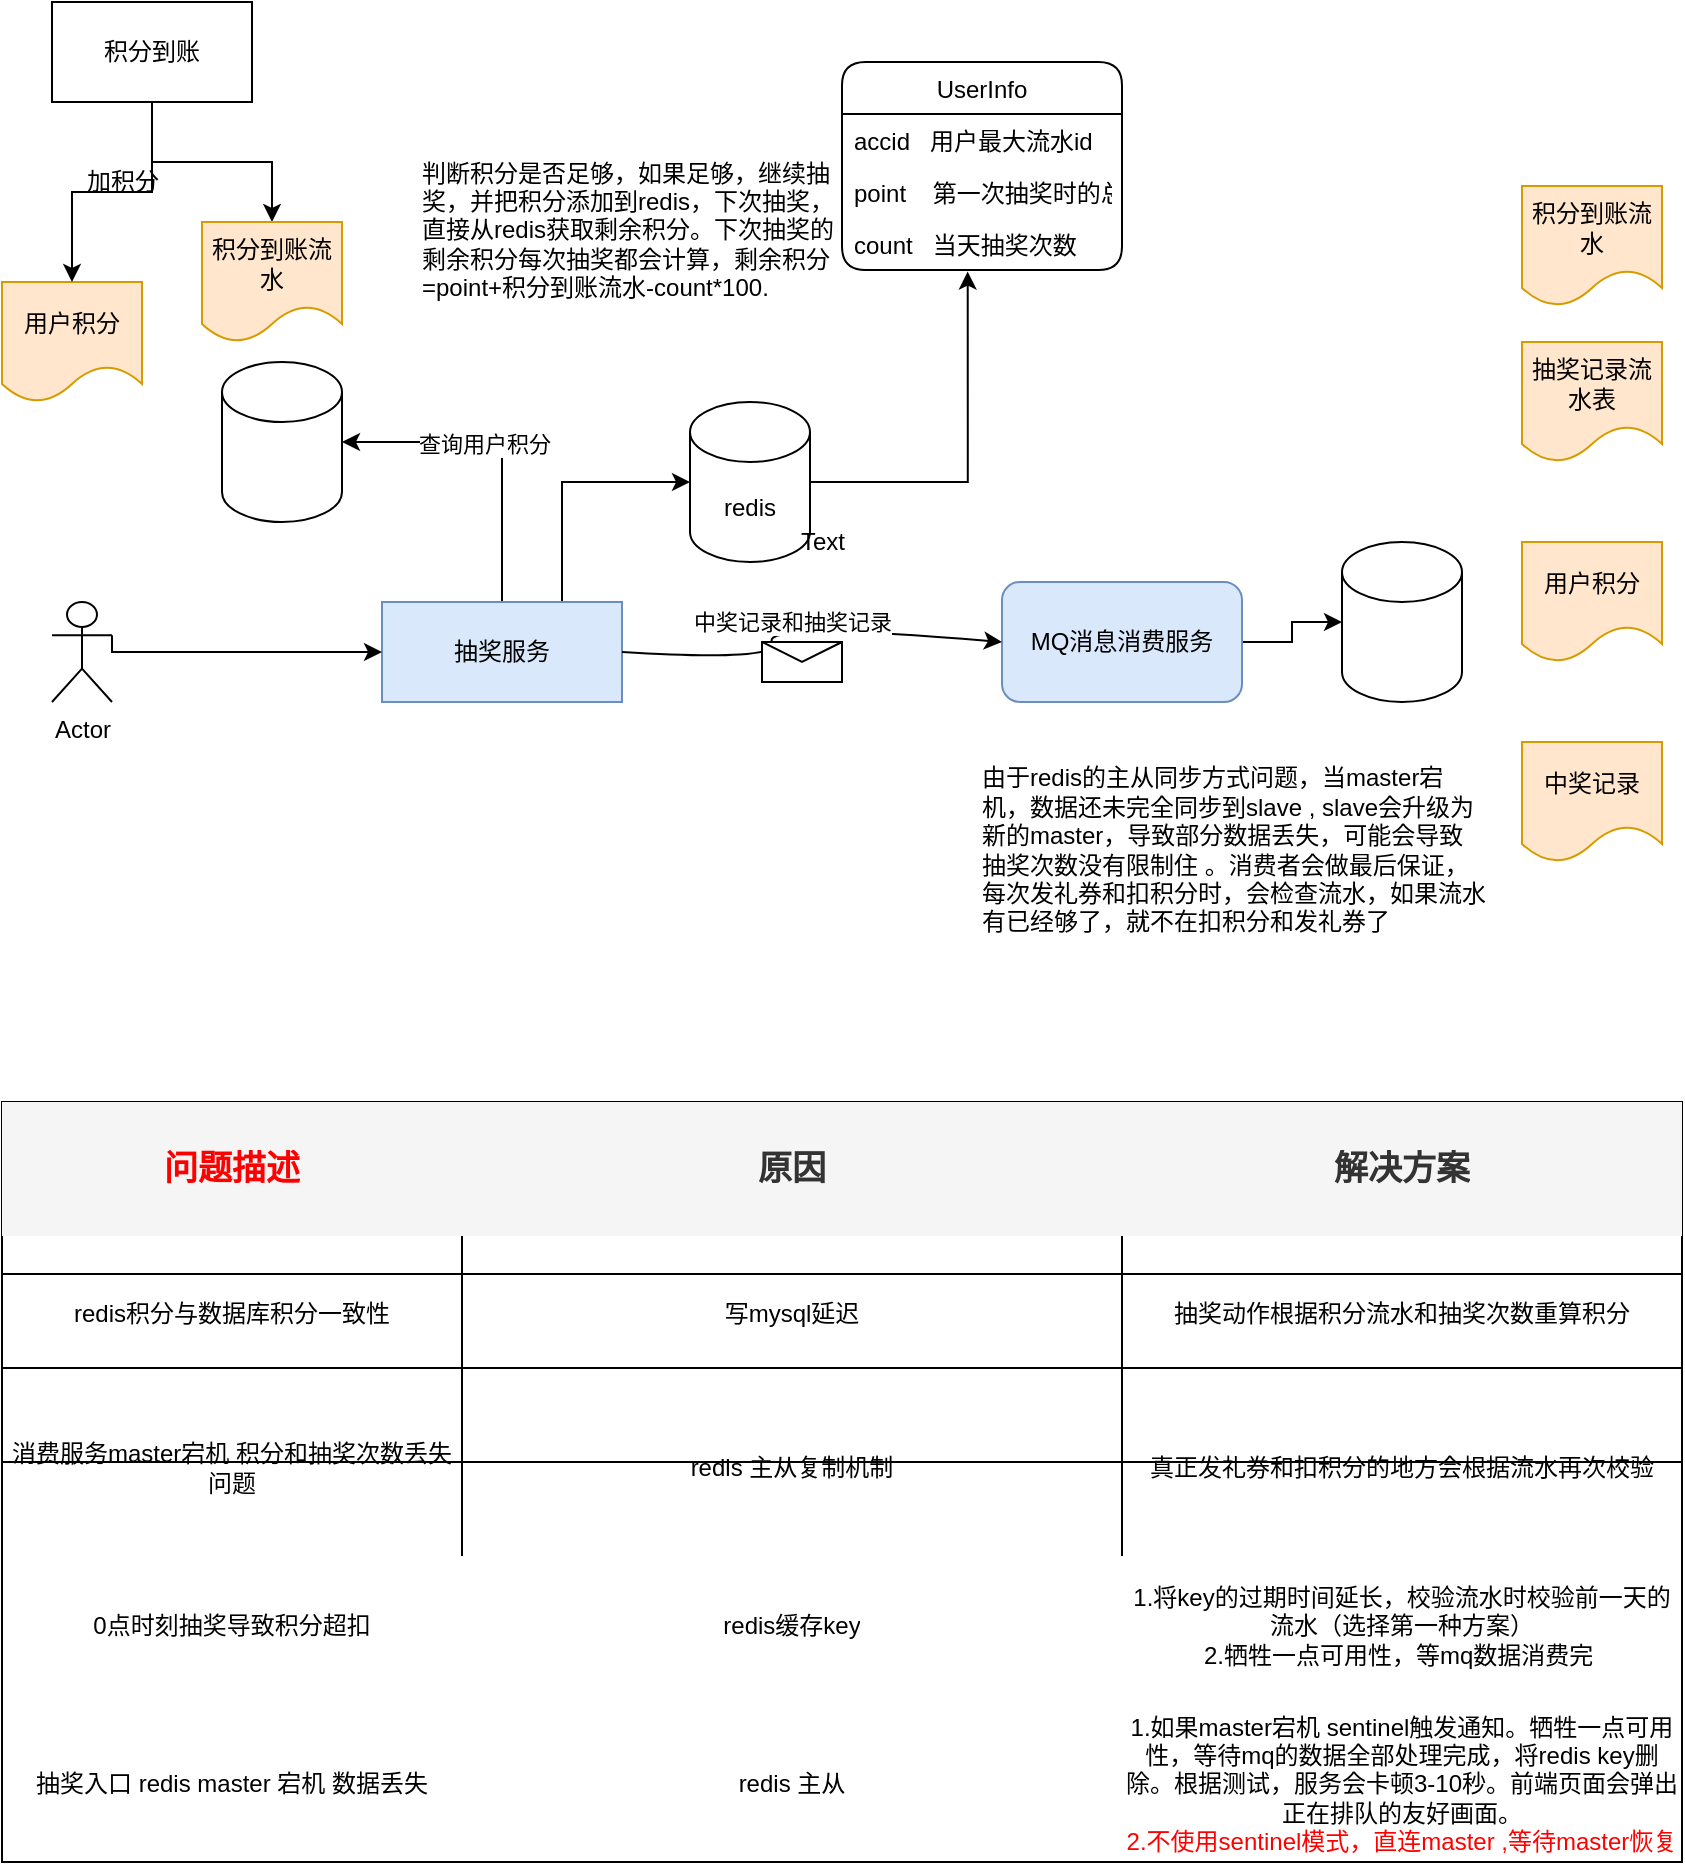 <mxfile version="14.8.1" type="github">
  <diagram id="Ow_PxB39bdyT6ah7yO31" name="第 1 页">
    <mxGraphModel dx="1102" dy="1751" grid="1" gridSize="10" guides="1" tooltips="1" connect="1" arrows="1" fold="1" page="1" pageScale="1" pageWidth="827" pageHeight="1169" math="0" shadow="0">
      <root>
        <mxCell id="0" />
        <mxCell id="1" parent="0" />
        <mxCell id="cSj56Bkl-ythe_LLcU9s-19" style="edgeStyle=orthogonalEdgeStyle;rounded=0;orthogonalLoop=1;jettySize=auto;html=1;exitX=0.5;exitY=0;exitDx=0;exitDy=0;entryX=1;entryY=0.5;entryDx=0;entryDy=0;entryPerimeter=0;" parent="1" source="cSj56Bkl-ythe_LLcU9s-1" target="cSj56Bkl-ythe_LLcU9s-17" edge="1">
          <mxGeometry relative="1" as="geometry" />
        </mxCell>
        <mxCell id="cSj56Bkl-ythe_LLcU9s-21" value="查询用户积分" style="edgeLabel;html=1;align=center;verticalAlign=middle;resizable=0;points=[];" parent="cSj56Bkl-ythe_LLcU9s-19" vertex="1" connectable="0">
          <mxGeometry x="0.113" y="1" relative="1" as="geometry">
            <mxPoint as="offset" />
          </mxGeometry>
        </mxCell>
        <mxCell id="cSj56Bkl-ythe_LLcU9s-29" style="edgeStyle=orthogonalEdgeStyle;rounded=0;orthogonalLoop=1;jettySize=auto;html=1;entryX=0;entryY=0.5;entryDx=0;entryDy=0;entryPerimeter=0;exitX=0.75;exitY=0;exitDx=0;exitDy=0;" parent="1" source="cSj56Bkl-ythe_LLcU9s-1" target="cSj56Bkl-ythe_LLcU9s-27" edge="1">
          <mxGeometry relative="1" as="geometry" />
        </mxCell>
        <mxCell id="cSj56Bkl-ythe_LLcU9s-1" value="抽奖服务" style="rounded=0;whiteSpace=wrap;html=1;fillColor=#dae8fc;strokeColor=#6c8ebf;" parent="1" vertex="1">
          <mxGeometry x="230" y="200" width="120" height="50" as="geometry" />
        </mxCell>
        <mxCell id="cSj56Bkl-ythe_LLcU9s-12" style="edgeStyle=orthogonalEdgeStyle;rounded=0;orthogonalLoop=1;jettySize=auto;html=1;exitX=1;exitY=0.5;exitDx=0;exitDy=0;entryX=0;entryY=0.5;entryDx=0;entryDy=0;entryPerimeter=0;" parent="1" source="cSj56Bkl-ythe_LLcU9s-2" target="cSj56Bkl-ythe_LLcU9s-7" edge="1">
          <mxGeometry relative="1" as="geometry" />
        </mxCell>
        <mxCell id="cSj56Bkl-ythe_LLcU9s-2" value="MQ消息消费服务" style="rounded=1;whiteSpace=wrap;html=1;fillColor=#dae8fc;strokeColor=#6c8ebf;" parent="1" vertex="1">
          <mxGeometry x="540" y="190" width="120" height="60" as="geometry" />
        </mxCell>
        <mxCell id="cSj56Bkl-ythe_LLcU9s-4" value="" style="curved=1;endArrow=classic;html=1;rounded=0;exitX=1;exitY=0.5;exitDx=0;exitDy=0;entryX=0;entryY=0.5;entryDx=0;entryDy=0;" parent="1" source="cSj56Bkl-ythe_LLcU9s-1" target="cSj56Bkl-ythe_LLcU9s-2" edge="1">
          <mxGeometry width="50" height="50" relative="1" as="geometry">
            <mxPoint x="390" y="310" as="sourcePoint" />
            <mxPoint x="440" y="260" as="targetPoint" />
            <Array as="points">
              <mxPoint x="430" y="230" />
              <mxPoint x="420" y="210" />
            </Array>
          </mxGeometry>
        </mxCell>
        <mxCell id="cSj56Bkl-ythe_LLcU9s-5" value="中奖记录和抽奖记录" style="edgeLabel;html=1;align=center;verticalAlign=middle;resizable=0;points=[];" parent="cSj56Bkl-ythe_LLcU9s-4" vertex="1" connectable="0">
          <mxGeometry x="0.055" y="1" relative="1" as="geometry">
            <mxPoint as="offset" />
          </mxGeometry>
        </mxCell>
        <mxCell id="cSj56Bkl-ythe_LLcU9s-7" value="" style="shape=cylinder3;whiteSpace=wrap;html=1;boundedLbl=1;backgroundOutline=1;size=15;" parent="1" vertex="1">
          <mxGeometry x="710" y="170" width="60" height="80" as="geometry" />
        </mxCell>
        <mxCell id="cSj56Bkl-ythe_LLcU9s-8" value="抽奖记录流水表" style="shape=document;whiteSpace=wrap;html=1;boundedLbl=1;fillColor=#ffe6cc;strokeColor=#d79b00;" parent="1" vertex="1">
          <mxGeometry x="800" y="70" width="70" height="60" as="geometry" />
        </mxCell>
        <mxCell id="cSj56Bkl-ythe_LLcU9s-9" value="用户积分" style="shape=document;whiteSpace=wrap;html=1;boundedLbl=1;fillColor=#ffe6cc;strokeColor=#d79b00;" parent="1" vertex="1">
          <mxGeometry x="800" y="170" width="70" height="60" as="geometry" />
        </mxCell>
        <mxCell id="cSj56Bkl-ythe_LLcU9s-10" value="中奖记录" style="shape=document;whiteSpace=wrap;html=1;boundedLbl=1;fillColor=#ffe6cc;strokeColor=#d79b00;" parent="1" vertex="1">
          <mxGeometry x="800" y="270" width="70" height="60" as="geometry" />
        </mxCell>
        <mxCell id="cSj56Bkl-ythe_LLcU9s-14" value="" style="shape=message;html=1;whiteSpace=wrap;html=1;outlineConnect=0;" parent="1" vertex="1">
          <mxGeometry x="420" y="220" width="40" height="20" as="geometry" />
        </mxCell>
        <mxCell id="cSj56Bkl-ythe_LLcU9s-18" style="edgeStyle=orthogonalEdgeStyle;rounded=0;orthogonalLoop=1;jettySize=auto;html=1;exitX=1;exitY=0.333;exitDx=0;exitDy=0;exitPerimeter=0;entryX=0;entryY=0.5;entryDx=0;entryDy=0;" parent="1" source="cSj56Bkl-ythe_LLcU9s-16" target="cSj56Bkl-ythe_LLcU9s-1" edge="1">
          <mxGeometry relative="1" as="geometry">
            <Array as="points">
              <mxPoint x="95" y="225" />
            </Array>
          </mxGeometry>
        </mxCell>
        <mxCell id="cSj56Bkl-ythe_LLcU9s-16" value="Actor" style="shape=umlActor;verticalLabelPosition=bottom;verticalAlign=top;html=1;outlineConnect=0;" parent="1" vertex="1">
          <mxGeometry x="65" y="200" width="30" height="50" as="geometry" />
        </mxCell>
        <mxCell id="cSj56Bkl-ythe_LLcU9s-17" value="" style="shape=cylinder3;whiteSpace=wrap;html=1;boundedLbl=1;backgroundOutline=1;size=15;" parent="1" vertex="1">
          <mxGeometry x="150" y="80" width="60" height="80" as="geometry" />
        </mxCell>
        <mxCell id="cSj56Bkl-ythe_LLcU9s-34" style="edgeStyle=orthogonalEdgeStyle;rounded=0;orthogonalLoop=1;jettySize=auto;html=1;exitX=1;exitY=0.5;exitDx=0;exitDy=0;exitPerimeter=0;entryX=0.449;entryY=1.031;entryDx=0;entryDy=0;entryPerimeter=0;" parent="1" source="cSj56Bkl-ythe_LLcU9s-27" target="cSj56Bkl-ythe_LLcU9s-33" edge="1">
          <mxGeometry relative="1" as="geometry" />
        </mxCell>
        <mxCell id="cSj56Bkl-ythe_LLcU9s-27" value="redis" style="shape=cylinder3;whiteSpace=wrap;html=1;boundedLbl=1;backgroundOutline=1;size=15;rounded=1;glass=0;" parent="1" vertex="1">
          <mxGeometry x="384" y="100" width="60" height="80" as="geometry" />
        </mxCell>
        <mxCell id="cSj56Bkl-ythe_LLcU9s-30" value="UserInfo" style="swimlane;fontStyle=0;childLayout=stackLayout;horizontal=1;startSize=26;fillColor=none;horizontalStack=0;resizeParent=1;resizeParentMax=0;resizeLast=0;collapsible=1;marginBottom=0;rounded=1;glass=0;" parent="1" vertex="1">
          <mxGeometry x="460" y="-70" width="140" height="104" as="geometry" />
        </mxCell>
        <mxCell id="cSj56Bkl-ythe_LLcU9s-31" value="accid   用户最大流水id" style="text;strokeColor=none;fillColor=none;align=left;verticalAlign=top;spacingLeft=4;spacingRight=4;overflow=hidden;rotatable=0;points=[[0,0.5],[1,0.5]];portConstraint=eastwest;rounded=1;glass=0;" parent="cSj56Bkl-ythe_LLcU9s-30" vertex="1">
          <mxGeometry y="26" width="140" height="26" as="geometry" />
        </mxCell>
        <mxCell id="cSj56Bkl-ythe_LLcU9s-32" value="point    第一次抽奖时的总积分" style="text;strokeColor=none;fillColor=none;align=left;verticalAlign=top;spacingLeft=4;spacingRight=4;overflow=hidden;rotatable=0;points=[[0,0.5],[1,0.5]];portConstraint=eastwest;rounded=1;glass=0;" parent="cSj56Bkl-ythe_LLcU9s-30" vertex="1">
          <mxGeometry y="52" width="140" height="26" as="geometry" />
        </mxCell>
        <mxCell id="cSj56Bkl-ythe_LLcU9s-33" value="count   当天抽奖次数&#xa;" style="text;strokeColor=none;fillColor=none;align=left;verticalAlign=top;spacingLeft=4;spacingRight=4;overflow=hidden;rotatable=0;points=[[0,0.5],[1,0.5]];portConstraint=eastwest;rounded=1;glass=0;" parent="cSj56Bkl-ythe_LLcU9s-30" vertex="1">
          <mxGeometry y="78" width="140" height="26" as="geometry" />
        </mxCell>
        <mxCell id="cSj56Bkl-ythe_LLcU9s-35" value="用户积分" style="shape=document;whiteSpace=wrap;html=1;boundedLbl=1;fillColor=#ffe6cc;strokeColor=#d79b00;" parent="1" vertex="1">
          <mxGeometry x="40" y="40" width="70" height="60" as="geometry" />
        </mxCell>
        <mxCell id="cSj56Bkl-ythe_LLcU9s-36" value="判断积分是否足够，如果足够，继续抽奖，并把积分添加到redis，下次抽奖，直接从redis获取剩余积分。下次抽奖的剩余积分每次抽奖都会计算，剩余积分=point+积分到账流水-count*100." style="text;strokeColor=none;fillColor=none;align=left;verticalAlign=middle;rounded=0;glass=0;spacing=0;spacingTop=-2;html=1;whiteSpace=wrap;" parent="1" vertex="1">
          <mxGeometry x="250" y="-40" width="204" height="110" as="geometry" />
        </mxCell>
        <mxCell id="cSj56Bkl-ythe_LLcU9s-37" value="由于redis的主从同步方式问题，当master宕机，数据还未完全同步到slave , slave会升级为新的master，导致部分数据丢失，可能会导致抽奖次数没有限制住 。消费者会做最后保证，每次发礼券和扣积分时，会检查流水，如果流水有已经够了，就不在扣积分和发礼券了" style="text;strokeColor=none;fillColor=none;align=left;verticalAlign=middle;rounded=0;glass=0;spacing=0;spacingTop=-2;html=1;whiteSpace=wrap;" parent="1" vertex="1">
          <mxGeometry x="530" y="270" width="250" height="110" as="geometry" />
        </mxCell>
        <mxCell id="cSj56Bkl-ythe_LLcU9s-39" style="edgeStyle=orthogonalEdgeStyle;rounded=0;orthogonalLoop=1;jettySize=auto;html=1;entryX=0.5;entryY=0;entryDx=0;entryDy=0;" parent="1" source="cSj56Bkl-ythe_LLcU9s-38" target="cSj56Bkl-ythe_LLcU9s-35" edge="1">
          <mxGeometry relative="1" as="geometry" />
        </mxCell>
        <mxCell id="cSj56Bkl-ythe_LLcU9s-46" style="edgeStyle=orthogonalEdgeStyle;rounded=0;orthogonalLoop=1;jettySize=auto;html=1;exitX=0.5;exitY=1;exitDx=0;exitDy=0;" parent="1" source="cSj56Bkl-ythe_LLcU9s-38" target="cSj56Bkl-ythe_LLcU9s-45" edge="1">
          <mxGeometry relative="1" as="geometry" />
        </mxCell>
        <mxCell id="cSj56Bkl-ythe_LLcU9s-38" value="积分到账" style="rounded=0;whiteSpace=wrap;html=1;glass=0;" parent="1" vertex="1">
          <mxGeometry x="65" y="-100" width="100" height="50" as="geometry" />
        </mxCell>
        <mxCell id="cSj56Bkl-ythe_LLcU9s-40" value="加积分" style="text;html=1;align=center;verticalAlign=middle;resizable=0;points=[];autosize=1;strokeColor=none;fillColor=none;" parent="1" vertex="1">
          <mxGeometry x="75" y="-20" width="50" height="20" as="geometry" />
        </mxCell>
        <mxCell id="cSj56Bkl-ythe_LLcU9s-45" value="积分到账流水" style="shape=document;whiteSpace=wrap;html=1;boundedLbl=1;fillColor=#ffe6cc;strokeColor=#d79b00;" parent="1" vertex="1">
          <mxGeometry x="140" y="10" width="70" height="60" as="geometry" />
        </mxCell>
        <mxCell id="cSj56Bkl-ythe_LLcU9s-47" value="积分到账流水" style="shape=document;whiteSpace=wrap;html=1;boundedLbl=1;fillColor=#ffe6cc;strokeColor=#d79b00;" parent="1" vertex="1">
          <mxGeometry x="800" y="-8" width="70" height="60" as="geometry" />
        </mxCell>
        <mxCell id="cSj56Bkl-ythe_LLcU9s-48" value="Text" style="text;html=1;resizable=0;autosize=1;align=center;verticalAlign=middle;points=[];fillColor=none;strokeColor=none;rounded=0;glass=0;" parent="1" vertex="1">
          <mxGeometry x="430" y="160" width="40" height="20" as="geometry" />
        </mxCell>
        <mxCell id="z2LM5bqwZendBcAixlz2-2" value="" style="shape=table;html=1;whiteSpace=wrap;startSize=0;container=1;collapsible=0;childLayout=tableLayout;rowLines=1;fixedRows=0;swimlaneLine=1;fontSize=15;" parent="1" vertex="1">
          <mxGeometry x="40" y="450" width="840" height="380" as="geometry" />
        </mxCell>
        <mxCell id="z2LM5bqwZendBcAixlz2-3" value="" style="shape=tableRow;horizontal=0;startSize=0;swimlaneHead=0;swimlaneBody=0;top=0;left=0;bottom=0;right=0;collapsible=0;dropTarget=0;fillColor=none;points=[[0,0.5],[1,0.5]];portConstraint=eastwest;" parent="z2LM5bqwZendBcAixlz2-2" vertex="1">
          <mxGeometry width="840" height="67" as="geometry" />
        </mxCell>
        <mxCell id="z2LM5bqwZendBcAixlz2-4" value="问题描述" style="shape=partialRectangle;html=1;whiteSpace=wrap;connectable=0;fillColor=#f5f5f5;top=0;left=0;bottom=0;right=0;overflow=hidden;fontColor=#FF0000;strokeColor=#000000;fontStyle=1;fontSize=17;" parent="z2LM5bqwZendBcAixlz2-3" vertex="1">
          <mxGeometry width="230" height="67" as="geometry">
            <mxRectangle width="230" height="40" as="alternateBounds" />
          </mxGeometry>
        </mxCell>
        <mxCell id="z2LM5bqwZendBcAixlz2-5" value="原因" style="shape=partialRectangle;html=1;whiteSpace=wrap;connectable=0;fillColor=#f5f5f5;top=0;left=0;bottom=0;right=0;overflow=hidden;fontColor=#333333;strokeColor=#000000;fontStyle=1;fontSize=17;" parent="z2LM5bqwZendBcAixlz2-3" vertex="1">
          <mxGeometry x="230" width="330" height="67" as="geometry">
            <mxRectangle width="330" height="40" as="alternateBounds" />
          </mxGeometry>
        </mxCell>
        <mxCell id="z2LM5bqwZendBcAixlz2-6" value="解决方案" style="shape=partialRectangle;html=1;whiteSpace=wrap;connectable=0;fillColor=#f5f5f5;top=0;left=0;bottom=0;right=0;overflow=hidden;fontColor=#333333;strokeColor=#000000;fontStyle=1;fontSize=17;" parent="z2LM5bqwZendBcAixlz2-3" vertex="1">
          <mxGeometry x="560" width="280" height="67" as="geometry">
            <mxRectangle width="280" height="40" as="alternateBounds" />
          </mxGeometry>
        </mxCell>
        <mxCell id="z2LM5bqwZendBcAixlz2-7" value="" style="shape=tableRow;horizontal=0;startSize=0;swimlaneHead=0;swimlaneBody=0;top=0;left=0;bottom=0;right=0;collapsible=0;dropTarget=0;fillColor=none;points=[[0,0.5],[1,0.5]];portConstraint=eastwest;" parent="z2LM5bqwZendBcAixlz2-2" vertex="1">
          <mxGeometry y="67" width="840" height="77" as="geometry" />
        </mxCell>
        <mxCell id="z2LM5bqwZendBcAixlz2-8" value="redis积分与数据库积分一致性" style="shape=partialRectangle;html=1;whiteSpace=wrap;connectable=0;fillColor=none;top=0;left=0;bottom=0;right=0;overflow=hidden;" parent="z2LM5bqwZendBcAixlz2-7" vertex="1">
          <mxGeometry width="230" height="77" as="geometry">
            <mxRectangle width="230" height="46" as="alternateBounds" />
          </mxGeometry>
        </mxCell>
        <mxCell id="z2LM5bqwZendBcAixlz2-9" value="写mysql延迟" style="shape=partialRectangle;html=1;whiteSpace=wrap;connectable=0;fillColor=none;top=0;left=0;bottom=0;right=0;overflow=hidden;" parent="z2LM5bqwZendBcAixlz2-7" vertex="1">
          <mxGeometry x="230" width="330" height="77" as="geometry">
            <mxRectangle width="330" height="46" as="alternateBounds" />
          </mxGeometry>
        </mxCell>
        <mxCell id="z2LM5bqwZendBcAixlz2-10" value="抽奖动作根据积分流水和抽奖次数重算积分" style="shape=partialRectangle;html=1;whiteSpace=wrap;connectable=0;fillColor=none;top=0;left=0;bottom=0;right=0;overflow=hidden;" parent="z2LM5bqwZendBcAixlz2-7" vertex="1">
          <mxGeometry x="560" width="280" height="77" as="geometry">
            <mxRectangle width="280" height="46" as="alternateBounds" />
          </mxGeometry>
        </mxCell>
        <mxCell id="z2LM5bqwZendBcAixlz2-11" value="" style="shape=tableRow;horizontal=0;startSize=0;swimlaneHead=0;swimlaneBody=0;top=0;left=0;bottom=0;right=0;collapsible=0;dropTarget=0;fillColor=none;points=[[0,0.5],[1,0.5]];portConstraint=eastwest;" parent="z2LM5bqwZendBcAixlz2-2" vertex="1">
          <mxGeometry y="144" width="840" height="77" as="geometry" />
        </mxCell>
        <mxCell id="z2LM5bqwZendBcAixlz2-12" value="消费服务master宕机 积分和抽奖次数丢失问题" style="shape=partialRectangle;html=1;whiteSpace=wrap;connectable=0;fillColor=none;top=0;left=0;bottom=0;right=0;overflow=hidden;" parent="z2LM5bqwZendBcAixlz2-11" vertex="1">
          <mxGeometry width="230" height="77" as="geometry">
            <mxRectangle width="230" height="47" as="alternateBounds" />
          </mxGeometry>
        </mxCell>
        <mxCell id="z2LM5bqwZendBcAixlz2-13" value="redis 主从复制机制" style="shape=partialRectangle;html=1;whiteSpace=wrap;connectable=0;fillColor=none;top=0;left=0;bottom=0;right=0;overflow=hidden;" parent="z2LM5bqwZendBcAixlz2-11" vertex="1">
          <mxGeometry x="230" width="330" height="77" as="geometry">
            <mxRectangle width="330" height="47" as="alternateBounds" />
          </mxGeometry>
        </mxCell>
        <mxCell id="z2LM5bqwZendBcAixlz2-14" value="真正发礼券和扣积分的地方会根据流水再次校验" style="shape=partialRectangle;html=1;whiteSpace=wrap;connectable=0;fillColor=none;top=0;left=0;bottom=0;right=0;overflow=hidden;pointerEvents=1;" parent="z2LM5bqwZendBcAixlz2-11" vertex="1">
          <mxGeometry x="560" width="280" height="77" as="geometry">
            <mxRectangle width="280" height="47" as="alternateBounds" />
          </mxGeometry>
        </mxCell>
        <mxCell id="z2LM5bqwZendBcAixlz2-18" style="shape=tableRow;horizontal=0;startSize=0;swimlaneHead=0;swimlaneBody=0;top=0;left=0;bottom=0;right=0;collapsible=0;dropTarget=0;fillColor=none;points=[[0,0.5],[1,0.5]];portConstraint=eastwest;" parent="z2LM5bqwZendBcAixlz2-2" vertex="1">
          <mxGeometry y="221" width="840" height="81" as="geometry" />
        </mxCell>
        <mxCell id="z2LM5bqwZendBcAixlz2-19" value="0点时刻抽奖导致积分超扣" style="shape=partialRectangle;html=1;whiteSpace=wrap;connectable=0;fillColor=none;top=0;left=0;bottom=0;right=0;overflow=hidden;" parent="z2LM5bqwZendBcAixlz2-18" vertex="1">
          <mxGeometry width="230" height="81" as="geometry">
            <mxRectangle width="230" height="47" as="alternateBounds" />
          </mxGeometry>
        </mxCell>
        <mxCell id="z2LM5bqwZendBcAixlz2-20" value="redis缓存key" style="shape=partialRectangle;html=1;whiteSpace=wrap;connectable=0;fillColor=none;top=0;left=0;bottom=0;right=0;overflow=hidden;" parent="z2LM5bqwZendBcAixlz2-18" vertex="1">
          <mxGeometry x="230" width="330" height="81" as="geometry">
            <mxRectangle width="330" height="47" as="alternateBounds" />
          </mxGeometry>
        </mxCell>
        <mxCell id="z2LM5bqwZendBcAixlz2-21" value="1.将key的过期时间延长，校验流水时校验前一天的流水（选择第一种方案）&lt;br&gt;2.牺牲一点可用性，等mq数据消费完&amp;nbsp;" style="shape=partialRectangle;html=1;whiteSpace=wrap;connectable=0;fillColor=none;top=0;left=0;bottom=0;right=0;overflow=hidden;pointerEvents=1;" parent="z2LM5bqwZendBcAixlz2-18" vertex="1">
          <mxGeometry x="560" width="280" height="81" as="geometry">
            <mxRectangle width="280" height="47" as="alternateBounds" />
          </mxGeometry>
        </mxCell>
        <mxCell id="z2LM5bqwZendBcAixlz2-22" style="shape=tableRow;horizontal=0;startSize=0;swimlaneHead=0;swimlaneBody=0;top=0;left=0;bottom=0;right=0;collapsible=0;dropTarget=0;fillColor=none;points=[[0,0.5],[1,0.5]];portConstraint=eastwest;" parent="z2LM5bqwZendBcAixlz2-2" vertex="1">
          <mxGeometry y="302" width="840" height="78" as="geometry" />
        </mxCell>
        <mxCell id="z2LM5bqwZendBcAixlz2-23" value="抽奖入口 redis master 宕机 数据丢失" style="shape=partialRectangle;html=1;whiteSpace=wrap;connectable=0;fillColor=none;top=0;left=0;bottom=0;right=0;overflow=hidden;" parent="z2LM5bqwZendBcAixlz2-22" vertex="1">
          <mxGeometry width="230" height="78" as="geometry">
            <mxRectangle width="230" height="47" as="alternateBounds" />
          </mxGeometry>
        </mxCell>
        <mxCell id="z2LM5bqwZendBcAixlz2-24" value="redis 主从" style="shape=partialRectangle;html=1;whiteSpace=wrap;connectable=0;fillColor=none;top=0;left=0;bottom=0;right=0;overflow=hidden;" parent="z2LM5bqwZendBcAixlz2-22" vertex="1">
          <mxGeometry x="230" width="330" height="78" as="geometry">
            <mxRectangle width="330" height="47" as="alternateBounds" />
          </mxGeometry>
        </mxCell>
        <mxCell id="z2LM5bqwZendBcAixlz2-25" value="1.如果master宕机 sentinel触发通知。牺牲一点可用性，等待mq的数据全部处理完成，将redis key删除。根据测试，服务会卡顿3-10秒。前端页面会弹出正在排队的友好画面。&lt;br&gt;&lt;font color=&quot;#ff0000&quot;&gt;2.不使用sentinel模式，直连master ,等待master恢复&lt;/font&gt;" style="shape=partialRectangle;html=1;whiteSpace=wrap;connectable=0;fillColor=none;top=0;left=0;bottom=0;right=0;overflow=hidden;pointerEvents=1;" parent="z2LM5bqwZendBcAixlz2-22" vertex="1">
          <mxGeometry x="560" width="280" height="78" as="geometry">
            <mxRectangle width="280" height="47" as="alternateBounds" />
          </mxGeometry>
        </mxCell>
      </root>
    </mxGraphModel>
  </diagram>
</mxfile>
